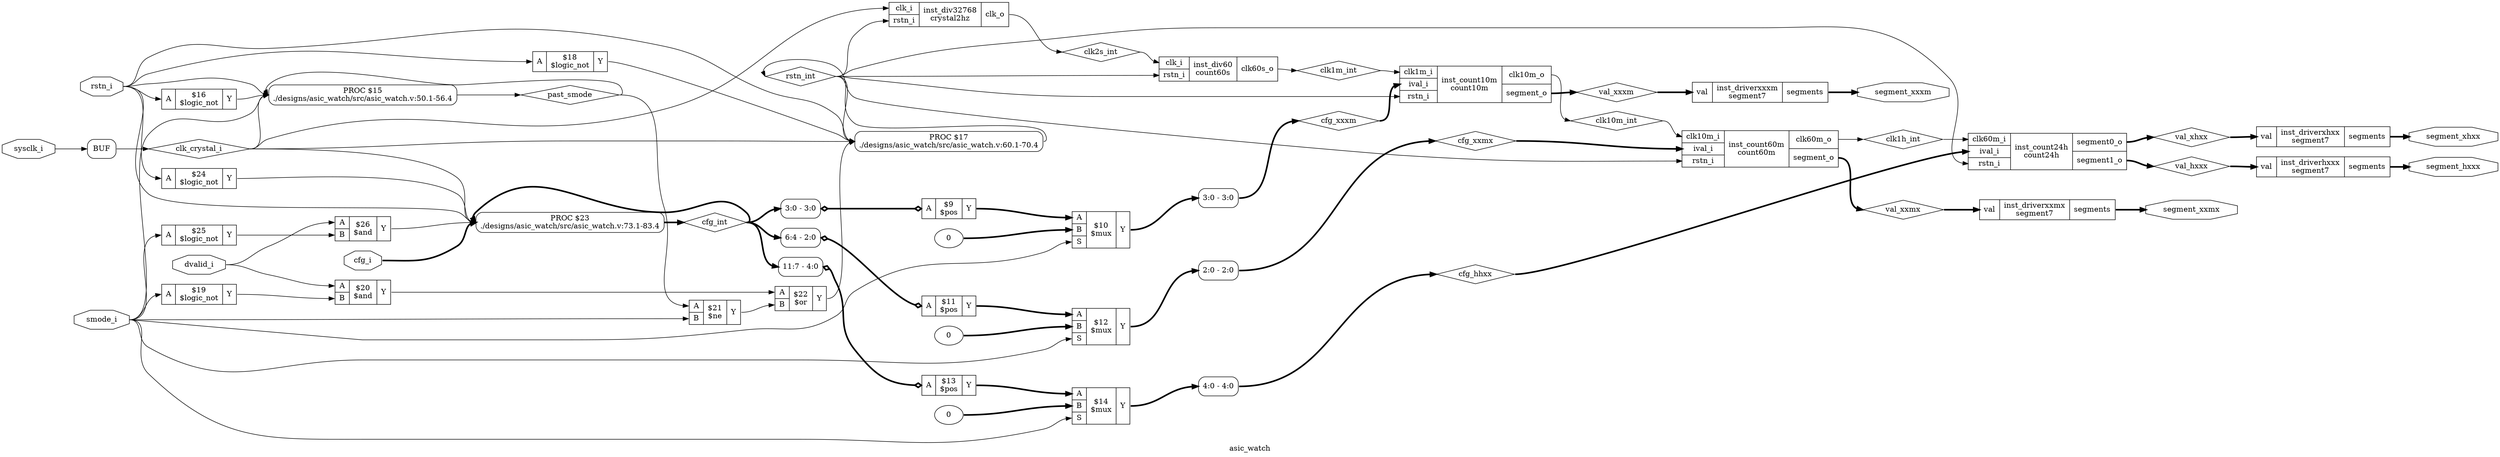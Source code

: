 digraph "asic_watch" {
label="asic_watch";
rankdir="LR";
remincross=true;
n19 [ shape=diamond, label="val_xxxm", color="black", fontcolor="black" ];
n20 [ shape=diamond, label="val_xxmx", color="black", fontcolor="black" ];
n21 [ shape=diamond, label="val_xhxx", color="black", fontcolor="black" ];
n22 [ shape=diamond, label="val_hxxx", color="black", fontcolor="black" ];
n23 [ shape=diamond, label="clk1h_int", color="black", fontcolor="black" ];
n24 [ shape=diamond, label="clk10m_int", color="black", fontcolor="black" ];
n25 [ shape=diamond, label="clk1m_int", color="black", fontcolor="black" ];
n26 [ shape=diamond, label="clk2s_int", color="black", fontcolor="black" ];
n27 [ shape=diamond, label="past_smode", color="black", fontcolor="black" ];
n28 [ shape=diamond, label="rstn_int", color="black", fontcolor="black" ];
n29 [ shape=diamond, label="cfg_int", color="black", fontcolor="black" ];
n30 [ shape=diamond, label="cfg_hhxx", color="black", fontcolor="black" ];
n31 [ shape=diamond, label="cfg_xxmx", color="black", fontcolor="black" ];
n32 [ shape=diamond, label="cfg_xxxm", color="black", fontcolor="black" ];
n33 [ shape=diamond, label="clk_crystal_i", color="black", fontcolor="black" ];
n34 [ shape=octagon, label="segment_xxxm", color="black", fontcolor="black" ];
n35 [ shape=octagon, label="segment_xxmx", color="black", fontcolor="black" ];
n36 [ shape=octagon, label="segment_xhxx", color="black", fontcolor="black" ];
n37 [ shape=octagon, label="segment_hxxx", color="black", fontcolor="black" ];
n38 [ shape=octagon, label="cfg_i", color="black", fontcolor="black" ];
n39 [ shape=octagon, label="dvalid_i", color="black", fontcolor="black" ];
n40 [ shape=octagon, label="rstn_i", color="black", fontcolor="black" ];
n41 [ shape=octagon, label="smode_i", color="black", fontcolor="black" ];
n42 [ shape=octagon, label="sysclk_i", color="black", fontcolor="black" ];
c45 [ shape=record, label="{{<p43> val}|inst_driverxxxm\nsegment7|{<p44> segments}}" ];
c46 [ shape=record, label="{{<p43> val}|inst_driverxxmx\nsegment7|{<p44> segments}}" ];
c47 [ shape=record, label="{{<p43> val}|inst_driverxhxx\nsegment7|{<p44> segments}}" ];
c48 [ shape=record, label="{{<p43> val}|inst_driverhxxx\nsegment7|{<p44> segments}}" ];
c53 [ shape=record, label="{{<p49> clk60m_i|<p50> ival_i|<p40> rstn_i}|inst_count24h\ncount24h|{<p51> segment0_o|<p52> segment1_o}}" ];
c57 [ shape=record, label="{{<p54> clk10m_i|<p50> ival_i|<p40> rstn_i}|inst_count60m\ncount60m|{<p55> clk60m_o|<p56> segment_o}}" ];
c60 [ shape=record, label="{{<p58> clk1m_i|<p50> ival_i|<p40> rstn_i}|inst_count10m\ncount10m|{<p59> clk10m_o|<p56> segment_o}}" ];
c63 [ shape=record, label="{{<p61> clk_i|<p40> rstn_i}|inst_div60\ncount60s|{<p62> clk60s_o}}" ];
c65 [ shape=record, label="{{<p61> clk_i|<p40> rstn_i}|inst_div32768\ncrystal2hz|{<p64> clk_o}}" ];
c69 [ shape=record, label="{{<p66> A|<p67> B}|$26\n$and|{<p68> Y}}" ];
c70 [ shape=record, label="{{<p66> A}|$25\n$logic_not|{<p68> Y}}" ];
c71 [ shape=record, label="{{<p66> A}|$24\n$logic_not|{<p68> Y}}" ];
c72 [ shape=record, label="{{<p66> A|<p67> B}|$22\n$or|{<p68> Y}}" ];
c73 [ shape=record, label="{{<p66> A|<p67> B}|$21\n$ne|{<p68> Y}}" ];
c74 [ shape=record, label="{{<p66> A|<p67> B}|$20\n$and|{<p68> Y}}" ];
c75 [ shape=record, label="{{<p66> A}|$19\n$logic_not|{<p68> Y}}" ];
c76 [ shape=record, label="{{<p66> A}|$18\n$logic_not|{<p68> Y}}" ];
c77 [ shape=record, label="{{<p66> A}|$16\n$logic_not|{<p68> Y}}" ];
v0 [ label="0" ];
c79 [ shape=record, label="{{<p66> A|<p67> B|<p78> S}|$14\n$mux|{<p68> Y}}" ];
c80 [ shape=record, label="{{<p66> A}|$13\n$pos|{<p68> Y}}" ];
x1 [ shape=record, style=rounded, label="<s0> 11:7 - 4:0 " ];
x1:e -> c80:p66:w [arrowhead=odiamond, arrowtail=odiamond, dir=both, color="black", style="setlinewidth(3)", label=""];
v2 [ label="0" ];
c81 [ shape=record, label="{{<p66> A|<p67> B|<p78> S}|$12\n$mux|{<p68> Y}}" ];
c82 [ shape=record, label="{{<p66> A}|$11\n$pos|{<p68> Y}}" ];
x3 [ shape=record, style=rounded, label="<s0> 6:4 - 2:0 " ];
x3:e -> c82:p66:w [arrowhead=odiamond, arrowtail=odiamond, dir=both, color="black", style="setlinewidth(3)", label=""];
v4 [ label="0" ];
c83 [ shape=record, label="{{<p66> A|<p67> B|<p78> S}|$10\n$mux|{<p68> Y}}" ];
c84 [ shape=record, label="{{<p66> A}|$9\n$pos|{<p68> Y}}" ];
x5 [ shape=record, style=rounded, label="<s0> 3:0 - 3:0 " ];
x5:e -> c84:p66:w [arrowhead=odiamond, arrowtail=odiamond, dir=both, color="black", style="setlinewidth(3)", label=""];
p6 [shape=box, style=rounded, label="PROC $23\n./designs/asic_watch/src/asic_watch.v:73.1-83.4"];
p7 [shape=box, style=rounded, label="PROC $17\n./designs/asic_watch/src/asic_watch.v:60.1-70.4"];
p8 [shape=box, style=rounded, label="PROC $15\n./designs/asic_watch/src/asic_watch.v:50.1-56.4"];
x9 [shape=box, style=rounded, label="BUF"];
x10 [ shape=record, style=rounded, label="<s0> 3:0 - 3:0 " ];
x11 [ shape=record, style=rounded, label="<s0> 2:0 - 2:0 " ];
x12 [ shape=record, style=rounded, label="<s0> 4:0 - 4:0 " ];
c69:p68:e -> p6:w [color="black", label=""];
c77:p68:e -> p8:w [color="black", label=""];
c79:p68:e -> x12:s0:w [color="black", style="setlinewidth(3)", label=""];
c80:p68:e -> c79:p66:w [color="black", style="setlinewidth(3)", label=""];
c81:p68:e -> x11:s0:w [color="black", style="setlinewidth(3)", label=""];
c82:p68:e -> c81:p66:w [color="black", style="setlinewidth(3)", label=""];
c83:p68:e -> x10:s0:w [color="black", style="setlinewidth(3)", label=""];
c84:p68:e -> c83:p66:w [color="black", style="setlinewidth(3)", label=""];
c60:p56:e -> n19:w [color="black", style="setlinewidth(3)", label=""];
n19:e -> c45:p43:w [color="black", style="setlinewidth(3)", label=""];
c70:p68:e -> c69:p67:w [color="black", label=""];
c57:p56:e -> n20:w [color="black", style="setlinewidth(3)", label=""];
n20:e -> c46:p43:w [color="black", style="setlinewidth(3)", label=""];
c53:p51:e -> n21:w [color="black", style="setlinewidth(3)", label=""];
n21:e -> c47:p43:w [color="black", style="setlinewidth(3)", label=""];
c53:p52:e -> n22:w [color="black", style="setlinewidth(3)", label=""];
n22:e -> c48:p43:w [color="black", style="setlinewidth(3)", label=""];
c57:p55:e -> n23:w [color="black", label=""];
n23:e -> c53:p49:w [color="black", label=""];
c60:p59:e -> n24:w [color="black", label=""];
n24:e -> c57:p54:w [color="black", label=""];
c63:p62:e -> n25:w [color="black", label=""];
n25:e -> c60:p58:w [color="black", label=""];
c65:p64:e -> n26:w [color="black", label=""];
n26:e -> c63:p61:w [color="black", label=""];
p8:e -> n27:w [color="black", label=""];
n27:e -> c73:p66:w [color="black", label=""];
n27:e -> p8:w [color="black", label=""];
p7:e -> n28:w [color="black", label=""];
n28:e -> c53:p40:w [color="black", label=""];
n28:e -> c57:p40:w [color="black", label=""];
n28:e -> c60:p40:w [color="black", label=""];
n28:e -> c63:p40:w [color="black", label=""];
n28:e -> c65:p40:w [color="black", label=""];
n28:e -> p7:w [color="black", label=""];
p6:e -> n29:w [color="black", style="setlinewidth(3)", label=""];
n29:e -> p6:w [color="black", style="setlinewidth(3)", label=""];
n29:e -> x1:s0:w [color="black", style="setlinewidth(3)", label=""];
n29:e -> x3:s0:w [color="black", style="setlinewidth(3)", label=""];
n29:e -> x5:s0:w [color="black", style="setlinewidth(3)", label=""];
c71:p68:e -> p6:w [color="black", label=""];
x12:e -> n30:w [color="black", style="setlinewidth(3)", label=""];
n30:e -> c53:p50:w [color="black", style="setlinewidth(3)", label=""];
x11:e -> n31:w [color="black", style="setlinewidth(3)", label=""];
n31:e -> c57:p50:w [color="black", style="setlinewidth(3)", label=""];
x10:e -> n32:w [color="black", style="setlinewidth(3)", label=""];
n32:e -> c60:p50:w [color="black", style="setlinewidth(3)", label=""];
x9:e:e -> n33:w [color="black", label=""];
n33:e -> c65:p61:w [color="black", label=""];
n33:e -> p6:w [color="black", label=""];
n33:e -> p7:w [color="black", label=""];
n33:e -> p8:w [color="black", label=""];
c45:p44:e -> n34:w [color="black", style="setlinewidth(3)", label=""];
c46:p44:e -> n35:w [color="black", style="setlinewidth(3)", label=""];
c47:p44:e -> n36:w [color="black", style="setlinewidth(3)", label=""];
c48:p44:e -> n37:w [color="black", style="setlinewidth(3)", label=""];
n38:e -> p6:w [color="black", style="setlinewidth(3)", label=""];
n39:e -> c69:p66:w [color="black", label=""];
n39:e -> c74:p66:w [color="black", label=""];
n40:e -> c71:p66:w [color="black", label=""];
n40:e -> c76:p66:w [color="black", label=""];
n40:e -> c77:p66:w [color="black", label=""];
n40:e -> p6:w [color="black", label=""];
n40:e -> p7:w [color="black", label=""];
n40:e -> p8:w [color="black", label=""];
n41:e -> c70:p66:w [color="black", label=""];
n41:e -> c73:p67:w [color="black", label=""];
n41:e -> c75:p66:w [color="black", label=""];
n41:e -> c79:p78:w [color="black", label=""];
n41:e -> c81:p78:w [color="black", label=""];
n41:e -> c83:p78:w [color="black", label=""];
n41:e -> p8:w [color="black", label=""];
n42:e -> x9:w:w [color="black", label=""];
c72:p68:e -> p7:w [color="black", label=""];
c73:p68:e -> c72:p67:w [color="black", label=""];
c74:p68:e -> c72:p66:w [color="black", label=""];
c75:p68:e -> c74:p67:w [color="black", label=""];
c76:p68:e -> p7:w [color="black", label=""];
v0:e -> c79:p67:w [color="black", style="setlinewidth(3)", label=""];
v2:e -> c81:p67:w [color="black", style="setlinewidth(3)", label=""];
v4:e -> c83:p67:w [color="black", style="setlinewidth(3)", label=""];
}
